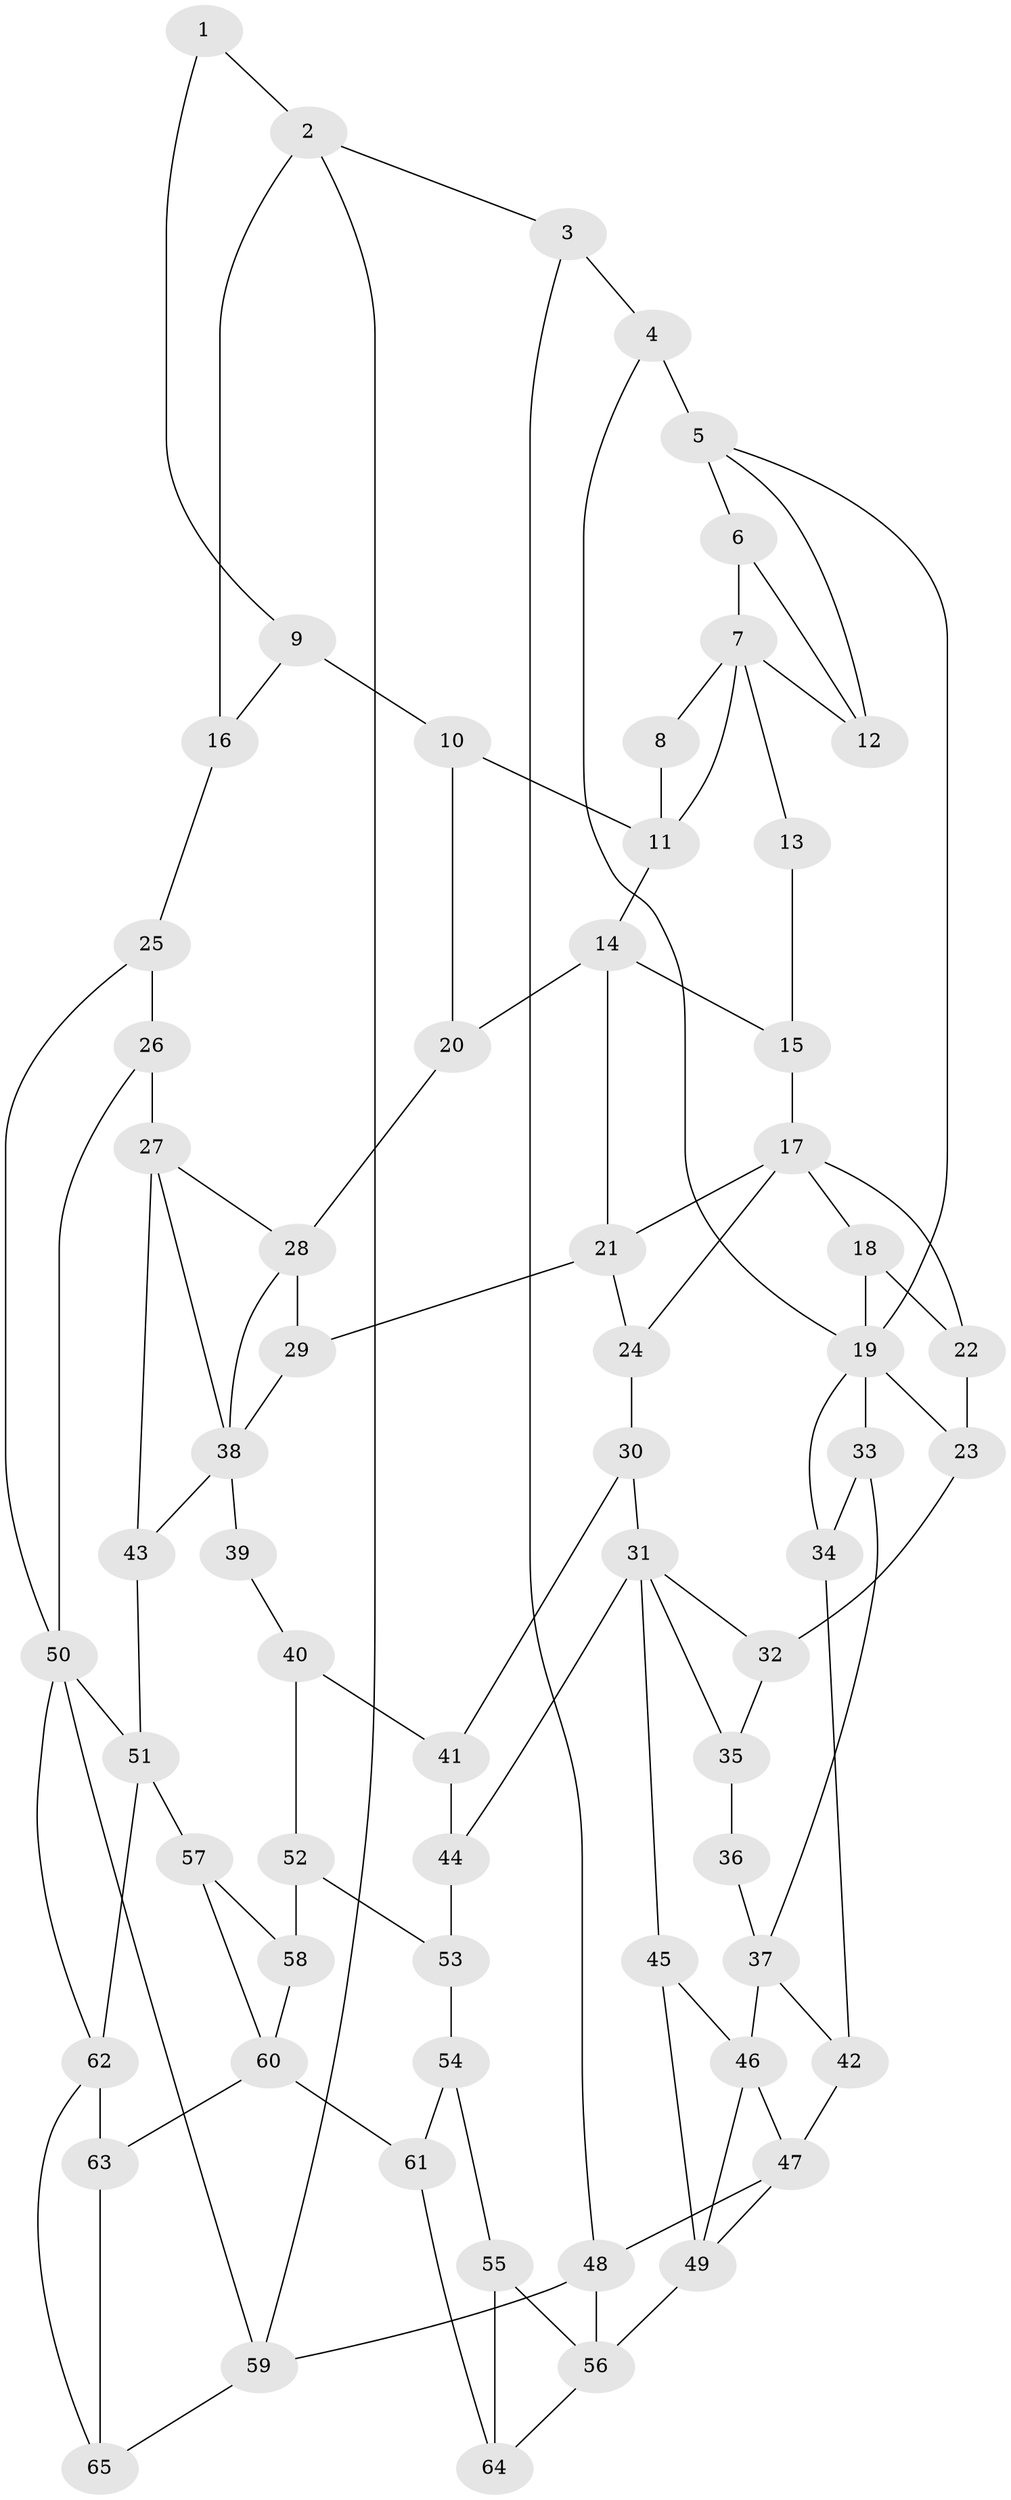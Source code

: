 // original degree distribution, {4: 0.19230769230769232, 6: 0.17692307692307693, 3: 0.015384615384615385, 5: 0.6153846153846154}
// Generated by graph-tools (version 1.1) at 2025/38/03/09/25 02:38:23]
// undirected, 65 vertices, 110 edges
graph export_dot {
graph [start="1"]
  node [color=gray90,style=filled];
  1;
  2;
  3;
  4;
  5;
  6;
  7;
  8;
  9;
  10;
  11;
  12;
  13;
  14;
  15;
  16;
  17;
  18;
  19;
  20;
  21;
  22;
  23;
  24;
  25;
  26;
  27;
  28;
  29;
  30;
  31;
  32;
  33;
  34;
  35;
  36;
  37;
  38;
  39;
  40;
  41;
  42;
  43;
  44;
  45;
  46;
  47;
  48;
  49;
  50;
  51;
  52;
  53;
  54;
  55;
  56;
  57;
  58;
  59;
  60;
  61;
  62;
  63;
  64;
  65;
  1 -- 2 [weight=1.0];
  1 -- 9 [weight=1.0];
  2 -- 3 [weight=1.0];
  2 -- 16 [weight=1.0];
  2 -- 59 [weight=1.0];
  3 -- 4 [weight=2.0];
  3 -- 48 [weight=1.0];
  4 -- 5 [weight=3.0];
  4 -- 19 [weight=1.0];
  5 -- 6 [weight=1.0];
  5 -- 12 [weight=1.0];
  5 -- 19 [weight=1.0];
  6 -- 7 [weight=1.0];
  6 -- 12 [weight=1.0];
  7 -- 8 [weight=1.0];
  7 -- 11 [weight=1.0];
  7 -- 12 [weight=1.0];
  7 -- 13 [weight=2.0];
  8 -- 11 [weight=1.0];
  9 -- 10 [weight=2.0];
  9 -- 16 [weight=1.0];
  10 -- 11 [weight=2.0];
  10 -- 20 [weight=2.0];
  11 -- 14 [weight=1.0];
  13 -- 15 [weight=2.0];
  14 -- 15 [weight=1.0];
  14 -- 20 [weight=1.0];
  14 -- 21 [weight=1.0];
  15 -- 17 [weight=2.0];
  16 -- 25 [weight=1.0];
  17 -- 18 [weight=1.0];
  17 -- 21 [weight=1.0];
  17 -- 22 [weight=1.0];
  17 -- 24 [weight=1.0];
  18 -- 19 [weight=1.0];
  18 -- 22 [weight=1.0];
  19 -- 23 [weight=1.0];
  19 -- 33 [weight=1.0];
  19 -- 34 [weight=1.0];
  20 -- 28 [weight=2.0];
  21 -- 24 [weight=1.0];
  21 -- 29 [weight=1.0];
  22 -- 23 [weight=1.0];
  23 -- 32 [weight=1.0];
  24 -- 30 [weight=1.0];
  25 -- 26 [weight=1.0];
  25 -- 50 [weight=1.0];
  26 -- 27 [weight=2.0];
  26 -- 50 [weight=1.0];
  27 -- 28 [weight=1.0];
  27 -- 38 [weight=1.0];
  27 -- 43 [weight=1.0];
  28 -- 29 [weight=1.0];
  28 -- 38 [weight=1.0];
  29 -- 38 [weight=1.0];
  30 -- 31 [weight=1.0];
  30 -- 41 [weight=1.0];
  31 -- 32 [weight=1.0];
  31 -- 35 [weight=1.0];
  31 -- 44 [weight=1.0];
  31 -- 45 [weight=2.0];
  32 -- 35 [weight=1.0];
  33 -- 34 [weight=1.0];
  33 -- 37 [weight=1.0];
  34 -- 42 [weight=1.0];
  35 -- 36 [weight=1.0];
  36 -- 37 [weight=2.0];
  37 -- 42 [weight=1.0];
  37 -- 46 [weight=2.0];
  38 -- 39 [weight=2.0];
  38 -- 43 [weight=1.0];
  39 -- 40 [weight=1.0];
  40 -- 41 [weight=1.0];
  40 -- 52 [weight=1.0];
  41 -- 44 [weight=1.0];
  42 -- 47 [weight=1.0];
  43 -- 51 [weight=1.0];
  44 -- 53 [weight=1.0];
  45 -- 46 [weight=1.0];
  45 -- 49 [weight=2.0];
  46 -- 47 [weight=1.0];
  46 -- 49 [weight=1.0];
  47 -- 48 [weight=1.0];
  47 -- 49 [weight=1.0];
  48 -- 56 [weight=1.0];
  48 -- 59 [weight=1.0];
  49 -- 56 [weight=2.0];
  50 -- 51 [weight=1.0];
  50 -- 59 [weight=1.0];
  50 -- 62 [weight=1.0];
  51 -- 57 [weight=1.0];
  51 -- 62 [weight=1.0];
  52 -- 53 [weight=1.0];
  52 -- 58 [weight=1.0];
  53 -- 54 [weight=1.0];
  54 -- 55 [weight=1.0];
  54 -- 61 [weight=1.0];
  55 -- 56 [weight=1.0];
  55 -- 64 [weight=1.0];
  56 -- 64 [weight=1.0];
  57 -- 58 [weight=1.0];
  57 -- 60 [weight=1.0];
  58 -- 60 [weight=1.0];
  59 -- 65 [weight=1.0];
  60 -- 61 [weight=2.0];
  60 -- 63 [weight=2.0];
  61 -- 64 [weight=1.0];
  62 -- 63 [weight=3.0];
  62 -- 65 [weight=1.0];
  63 -- 65 [weight=1.0];
}
